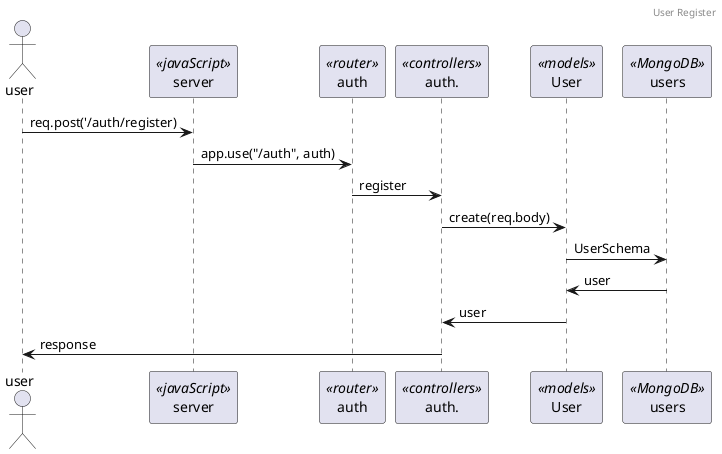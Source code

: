 @startuml

header User Register

actor user
participant server <<javaScript>>
participant auth <<router>>
participant auth. <<controllers>>
participant User <<models>>
participant users <<MongoDB>>

user -> server : req.post('/auth/register)
server -> auth : app.use("/auth", auth)
auth -> auth. : register
auth. -> User : create(req.body)
User -> users : UserSchema
users -> User : user
User -> auth. : user
auth. -> user : response

@enduml

